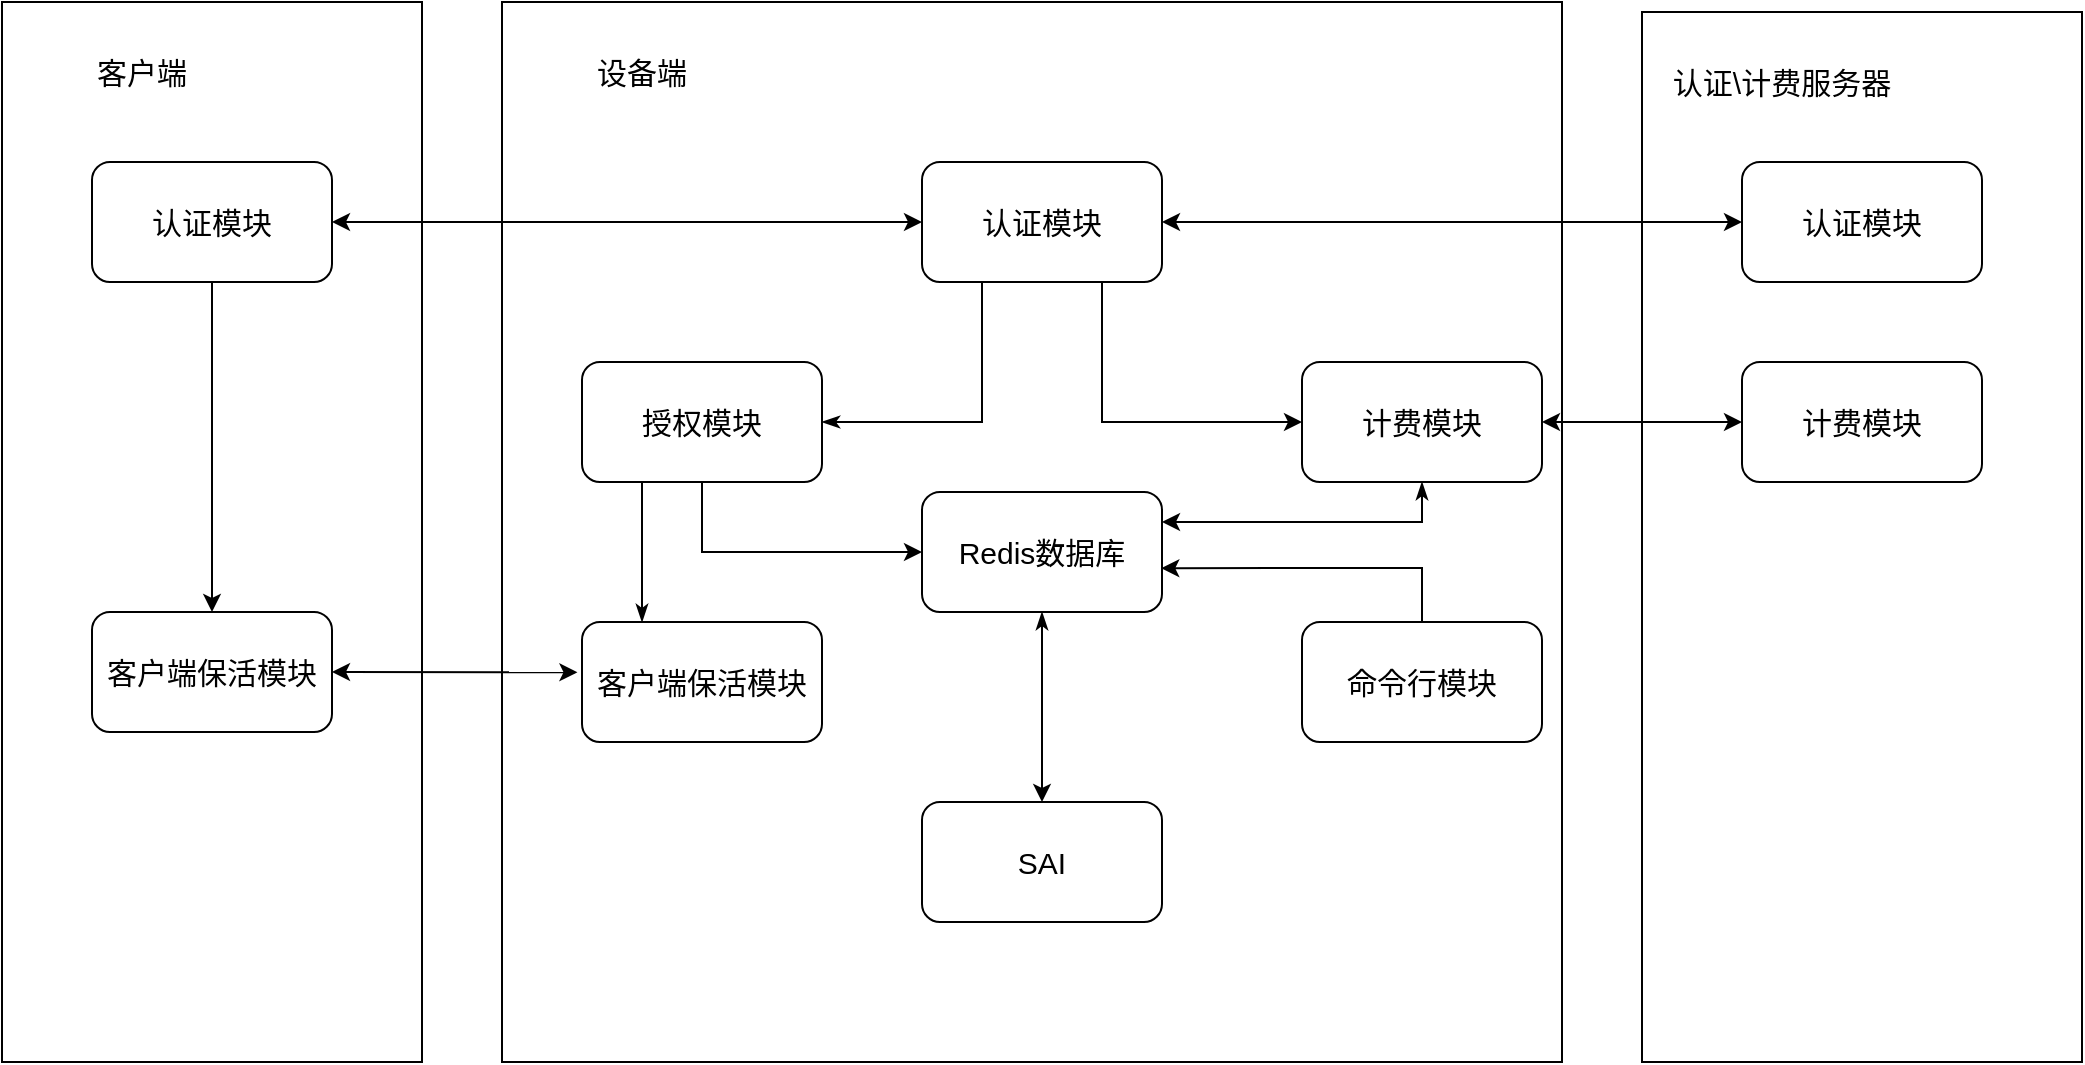 <mxfile version="21.6.6" type="github">
  <diagram name="第 1 页" id="ly2bl2504sO60dcY6iLK">
    <mxGraphModel dx="2570" dy="753" grid="1" gridSize="10" guides="1" tooltips="1" connect="1" arrows="1" fold="1" page="1" pageScale="1" pageWidth="827" pageHeight="1169" math="0" shadow="0">
      <root>
        <mxCell id="0" />
        <mxCell id="1" parent="0" />
        <mxCell id="CMr5RhR5WsQ_WZa8PVFC-1" value="" style="whiteSpace=wrap;html=1;aspect=fixed;" vertex="1" parent="1">
          <mxGeometry x="170" y="310" width="530" height="530" as="geometry" />
        </mxCell>
        <mxCell id="CMr5RhR5WsQ_WZa8PVFC-2" value="&lt;font style=&quot;font-size: 15px;&quot;&gt;Redis数据库&lt;/font&gt;" style="rounded=1;whiteSpace=wrap;html=1;" vertex="1" parent="1">
          <mxGeometry x="380" y="555" width="120" height="60" as="geometry" />
        </mxCell>
        <mxCell id="CMr5RhR5WsQ_WZa8PVFC-4" value="&lt;font style=&quot;font-size: 15px;&quot;&gt;认证模块&lt;/font&gt;" style="rounded=1;whiteSpace=wrap;html=1;" vertex="1" parent="1">
          <mxGeometry x="380" y="390" width="120" height="60" as="geometry" />
        </mxCell>
        <mxCell id="CMr5RhR5WsQ_WZa8PVFC-5" value="&lt;font style=&quot;font-size: 15px;&quot;&gt;授权模块&lt;/font&gt;" style="rounded=1;whiteSpace=wrap;html=1;" vertex="1" parent="1">
          <mxGeometry x="210" y="490" width="120" height="60" as="geometry" />
        </mxCell>
        <mxCell id="CMr5RhR5WsQ_WZa8PVFC-7" value="&lt;font style=&quot;font-size: 15px;&quot;&gt;客户端保活模块&lt;/font&gt;" style="rounded=1;whiteSpace=wrap;html=1;" vertex="1" parent="1">
          <mxGeometry x="210" y="620" width="120" height="60" as="geometry" />
        </mxCell>
        <mxCell id="CMr5RhR5WsQ_WZa8PVFC-8" value="&lt;font style=&quot;font-size: 15px;&quot;&gt;计费模块&lt;/font&gt;" style="rounded=1;whiteSpace=wrap;html=1;" vertex="1" parent="1">
          <mxGeometry x="570" y="490" width="120" height="60" as="geometry" />
        </mxCell>
        <mxCell id="CMr5RhR5WsQ_WZa8PVFC-9" value="&lt;font style=&quot;font-size: 15px;&quot;&gt;命令行模块&lt;/font&gt;" style="rounded=1;whiteSpace=wrap;html=1;" vertex="1" parent="1">
          <mxGeometry x="570" y="620" width="120" height="60" as="geometry" />
        </mxCell>
        <mxCell id="CMr5RhR5WsQ_WZa8PVFC-12" value="&lt;font style=&quot;font-size: 15px;&quot;&gt;SAI&lt;/font&gt;" style="rounded=1;whiteSpace=wrap;html=1;" vertex="1" parent="1">
          <mxGeometry x="380" y="710" width="120" height="60" as="geometry" />
        </mxCell>
        <mxCell id="CMr5RhR5WsQ_WZa8PVFC-13" value="" style="rounded=0;whiteSpace=wrap;html=1;" vertex="1" parent="1">
          <mxGeometry x="-80" y="310" width="210" height="530" as="geometry" />
        </mxCell>
        <mxCell id="CMr5RhR5WsQ_WZa8PVFC-14" value="&lt;font style=&quot;font-size: 15px;&quot;&gt;客户端保活模块&lt;/font&gt;" style="rounded=1;whiteSpace=wrap;html=1;" vertex="1" parent="1">
          <mxGeometry x="-35" y="615" width="120" height="60" as="geometry" />
        </mxCell>
        <mxCell id="CMr5RhR5WsQ_WZa8PVFC-15" value="&lt;font style=&quot;font-size: 15px;&quot;&gt;认证模块&lt;/font&gt;" style="rounded=1;whiteSpace=wrap;html=1;" vertex="1" parent="1">
          <mxGeometry x="-35" y="390" width="120" height="60" as="geometry" />
        </mxCell>
        <mxCell id="CMr5RhR5WsQ_WZa8PVFC-17" value="" style="rounded=0;whiteSpace=wrap;html=1;" vertex="1" parent="1">
          <mxGeometry x="740" y="315" width="220" height="525" as="geometry" />
        </mxCell>
        <mxCell id="CMr5RhR5WsQ_WZa8PVFC-18" value="&lt;font style=&quot;font-size: 15px;&quot;&gt;认证模块&lt;/font&gt;" style="rounded=1;whiteSpace=wrap;html=1;" vertex="1" parent="1">
          <mxGeometry x="790" y="390" width="120" height="60" as="geometry" />
        </mxCell>
        <mxCell id="CMr5RhR5WsQ_WZa8PVFC-19" value="&lt;font style=&quot;font-size: 15px;&quot;&gt;计费模块&lt;/font&gt;" style="rounded=1;whiteSpace=wrap;html=1;" vertex="1" parent="1">
          <mxGeometry x="790" y="490" width="120" height="60" as="geometry" />
        </mxCell>
        <mxCell id="CMr5RhR5WsQ_WZa8PVFC-20" value="&lt;font style=&quot;font-size: 15px;&quot;&gt;客户端&lt;/font&gt;" style="rounded=1;whiteSpace=wrap;html=1;strokeColor=none;" vertex="1" parent="1">
          <mxGeometry x="-70" y="315" width="120" height="60" as="geometry" />
        </mxCell>
        <mxCell id="CMr5RhR5WsQ_WZa8PVFC-21" value="&lt;font style=&quot;font-size: 15px;&quot;&gt;设备端&lt;/font&gt;" style="rounded=1;whiteSpace=wrap;html=1;strokeColor=none;" vertex="1" parent="1">
          <mxGeometry x="180" y="315" width="120" height="60" as="geometry" />
        </mxCell>
        <mxCell id="CMr5RhR5WsQ_WZa8PVFC-24" value="&lt;font style=&quot;font-size: 15px;&quot;&gt;认证\计费服务器&lt;/font&gt;" style="rounded=1;whiteSpace=wrap;html=1;strokeColor=none;" vertex="1" parent="1">
          <mxGeometry x="750" y="320" width="120" height="60" as="geometry" />
        </mxCell>
        <mxCell id="CMr5RhR5WsQ_WZa8PVFC-25" value="" style="endArrow=classic;html=1;rounded=0;exitX=0.5;exitY=0;exitDx=0;exitDy=0;entryX=0.997;entryY=0.635;entryDx=0;entryDy=0;entryPerimeter=0;" edge="1" parent="1" source="CMr5RhR5WsQ_WZa8PVFC-9" target="CMr5RhR5WsQ_WZa8PVFC-2">
          <mxGeometry width="50" height="50" relative="1" as="geometry">
            <mxPoint x="390" y="630" as="sourcePoint" />
            <mxPoint x="440" y="580" as="targetPoint" />
            <Array as="points">
              <mxPoint x="630" y="593" />
            </Array>
          </mxGeometry>
        </mxCell>
        <mxCell id="CMr5RhR5WsQ_WZa8PVFC-26" value="" style="endArrow=classic;startArrow=classic;html=1;rounded=0;exitX=1;exitY=0.5;exitDx=0;exitDy=0;entryX=-0.019;entryY=0.419;entryDx=0;entryDy=0;entryPerimeter=0;" edge="1" parent="1" source="CMr5RhR5WsQ_WZa8PVFC-14" target="CMr5RhR5WsQ_WZa8PVFC-7">
          <mxGeometry width="50" height="50" relative="1" as="geometry">
            <mxPoint x="680" y="570" as="sourcePoint" />
            <mxPoint x="730" y="520" as="targetPoint" />
          </mxGeometry>
        </mxCell>
        <mxCell id="CMr5RhR5WsQ_WZa8PVFC-28" value="" style="endArrow=classic;startArrow=classic;html=1;rounded=0;exitX=1;exitY=0.5;exitDx=0;exitDy=0;entryX=0;entryY=0.5;entryDx=0;entryDy=0;" edge="1" parent="1" source="CMr5RhR5WsQ_WZa8PVFC-15" target="CMr5RhR5WsQ_WZa8PVFC-4">
          <mxGeometry width="50" height="50" relative="1" as="geometry">
            <mxPoint x="680" y="570" as="sourcePoint" />
            <mxPoint x="730" y="520" as="targetPoint" />
          </mxGeometry>
        </mxCell>
        <mxCell id="CMr5RhR5WsQ_WZa8PVFC-29" value="" style="endArrow=classic;startArrow=classic;html=1;rounded=0;exitX=1;exitY=0.5;exitDx=0;exitDy=0;entryX=0;entryY=0.5;entryDx=0;entryDy=0;" edge="1" parent="1" source="CMr5RhR5WsQ_WZa8PVFC-4" target="CMr5RhR5WsQ_WZa8PVFC-18">
          <mxGeometry width="50" height="50" relative="1" as="geometry">
            <mxPoint x="680" y="570" as="sourcePoint" />
            <mxPoint x="730" y="520" as="targetPoint" />
          </mxGeometry>
        </mxCell>
        <mxCell id="CMr5RhR5WsQ_WZa8PVFC-30" value="" style="endArrow=classic;startArrow=classic;html=1;rounded=0;" edge="1" parent="1" source="CMr5RhR5WsQ_WZa8PVFC-8" target="CMr5RhR5WsQ_WZa8PVFC-19">
          <mxGeometry width="50" height="50" relative="1" as="geometry">
            <mxPoint x="680" y="570" as="sourcePoint" />
            <mxPoint x="730" y="520" as="targetPoint" />
          </mxGeometry>
        </mxCell>
        <mxCell id="CMr5RhR5WsQ_WZa8PVFC-31" value="" style="endArrow=none;startArrow=classicThin;html=1;rounded=0;exitX=1;exitY=0.5;exitDx=0;exitDy=0;entryX=0.25;entryY=1;entryDx=0;entryDy=0;startFill=1;endFill=0;" edge="1" parent="1" source="CMr5RhR5WsQ_WZa8PVFC-5" target="CMr5RhR5WsQ_WZa8PVFC-4">
          <mxGeometry width="50" height="50" relative="1" as="geometry">
            <mxPoint x="680" y="570" as="sourcePoint" />
            <mxPoint x="440" y="450" as="targetPoint" />
            <Array as="points">
              <mxPoint x="410" y="520" />
            </Array>
          </mxGeometry>
        </mxCell>
        <mxCell id="CMr5RhR5WsQ_WZa8PVFC-32" value="" style="endArrow=classic;startArrow=none;html=1;rounded=0;entryX=0;entryY=0.5;entryDx=0;entryDy=0;exitX=0.75;exitY=1;exitDx=0;exitDy=0;startFill=0;" edge="1" parent="1" source="CMr5RhR5WsQ_WZa8PVFC-4" target="CMr5RhR5WsQ_WZa8PVFC-8">
          <mxGeometry width="50" height="50" relative="1" as="geometry">
            <mxPoint x="590" y="550" as="sourcePoint" />
            <mxPoint x="640" y="500" as="targetPoint" />
            <Array as="points">
              <mxPoint x="470" y="520" />
            </Array>
          </mxGeometry>
        </mxCell>
        <mxCell id="CMr5RhR5WsQ_WZa8PVFC-34" value="" style="endArrow=classic;startArrow=none;html=1;rounded=0;exitX=0.5;exitY=1;exitDx=0;exitDy=0;entryX=0;entryY=0.5;entryDx=0;entryDy=0;startFill=0;" edge="1" parent="1" source="CMr5RhR5WsQ_WZa8PVFC-5" target="CMr5RhR5WsQ_WZa8PVFC-2">
          <mxGeometry width="50" height="50" relative="1" as="geometry">
            <mxPoint x="730" y="440" as="sourcePoint" />
            <mxPoint x="780" y="390" as="targetPoint" />
            <Array as="points">
              <mxPoint x="270" y="585" />
            </Array>
          </mxGeometry>
        </mxCell>
        <mxCell id="CMr5RhR5WsQ_WZa8PVFC-35" value="" style="endArrow=classic;html=1;rounded=0;exitX=0.5;exitY=1;exitDx=0;exitDy=0;entryX=1;entryY=0.25;entryDx=0;entryDy=0;startArrow=classicThin;startFill=1;" edge="1" parent="1" source="CMr5RhR5WsQ_WZa8PVFC-8" target="CMr5RhR5WsQ_WZa8PVFC-2">
          <mxGeometry width="50" height="50" relative="1" as="geometry">
            <mxPoint x="730" y="440" as="sourcePoint" />
            <mxPoint x="510" y="590" as="targetPoint" />
            <Array as="points">
              <mxPoint x="630" y="570" />
            </Array>
          </mxGeometry>
        </mxCell>
        <mxCell id="CMr5RhR5WsQ_WZa8PVFC-36" value="" style="endArrow=classic;html=1;rounded=0;exitX=0.5;exitY=1;exitDx=0;exitDy=0;startArrow=classicThin;startFill=1;" edge="1" parent="1" source="CMr5RhR5WsQ_WZa8PVFC-2" target="CMr5RhR5WsQ_WZa8PVFC-12">
          <mxGeometry width="50" height="50" relative="1" as="geometry">
            <mxPoint x="160" y="600" as="sourcePoint" />
            <mxPoint x="210" y="550" as="targetPoint" />
          </mxGeometry>
        </mxCell>
        <mxCell id="CMr5RhR5WsQ_WZa8PVFC-38" value="" style="endArrow=classic;html=1;rounded=0;exitX=0.5;exitY=1;exitDx=0;exitDy=0;entryX=0.5;entryY=0;entryDx=0;entryDy=0;" edge="1" parent="1" source="CMr5RhR5WsQ_WZa8PVFC-15" target="CMr5RhR5WsQ_WZa8PVFC-14">
          <mxGeometry width="50" height="50" relative="1" as="geometry">
            <mxPoint x="160" y="600" as="sourcePoint" />
            <mxPoint x="210" y="550" as="targetPoint" />
          </mxGeometry>
        </mxCell>
        <mxCell id="CMr5RhR5WsQ_WZa8PVFC-39" value="" style="endArrow=none;startArrow=classicThin;html=1;rounded=0;entryX=0.25;entryY=1;entryDx=0;entryDy=0;exitX=0.25;exitY=0;exitDx=0;exitDy=0;startFill=1;endFill=0;" edge="1" parent="1" source="CMr5RhR5WsQ_WZa8PVFC-7" target="CMr5RhR5WsQ_WZa8PVFC-5">
          <mxGeometry width="50" height="50" relative="1" as="geometry">
            <mxPoint x="160" y="600" as="sourcePoint" />
            <mxPoint x="210" y="550" as="targetPoint" />
            <Array as="points">
              <mxPoint x="240" y="590" />
            </Array>
          </mxGeometry>
        </mxCell>
      </root>
    </mxGraphModel>
  </diagram>
</mxfile>
